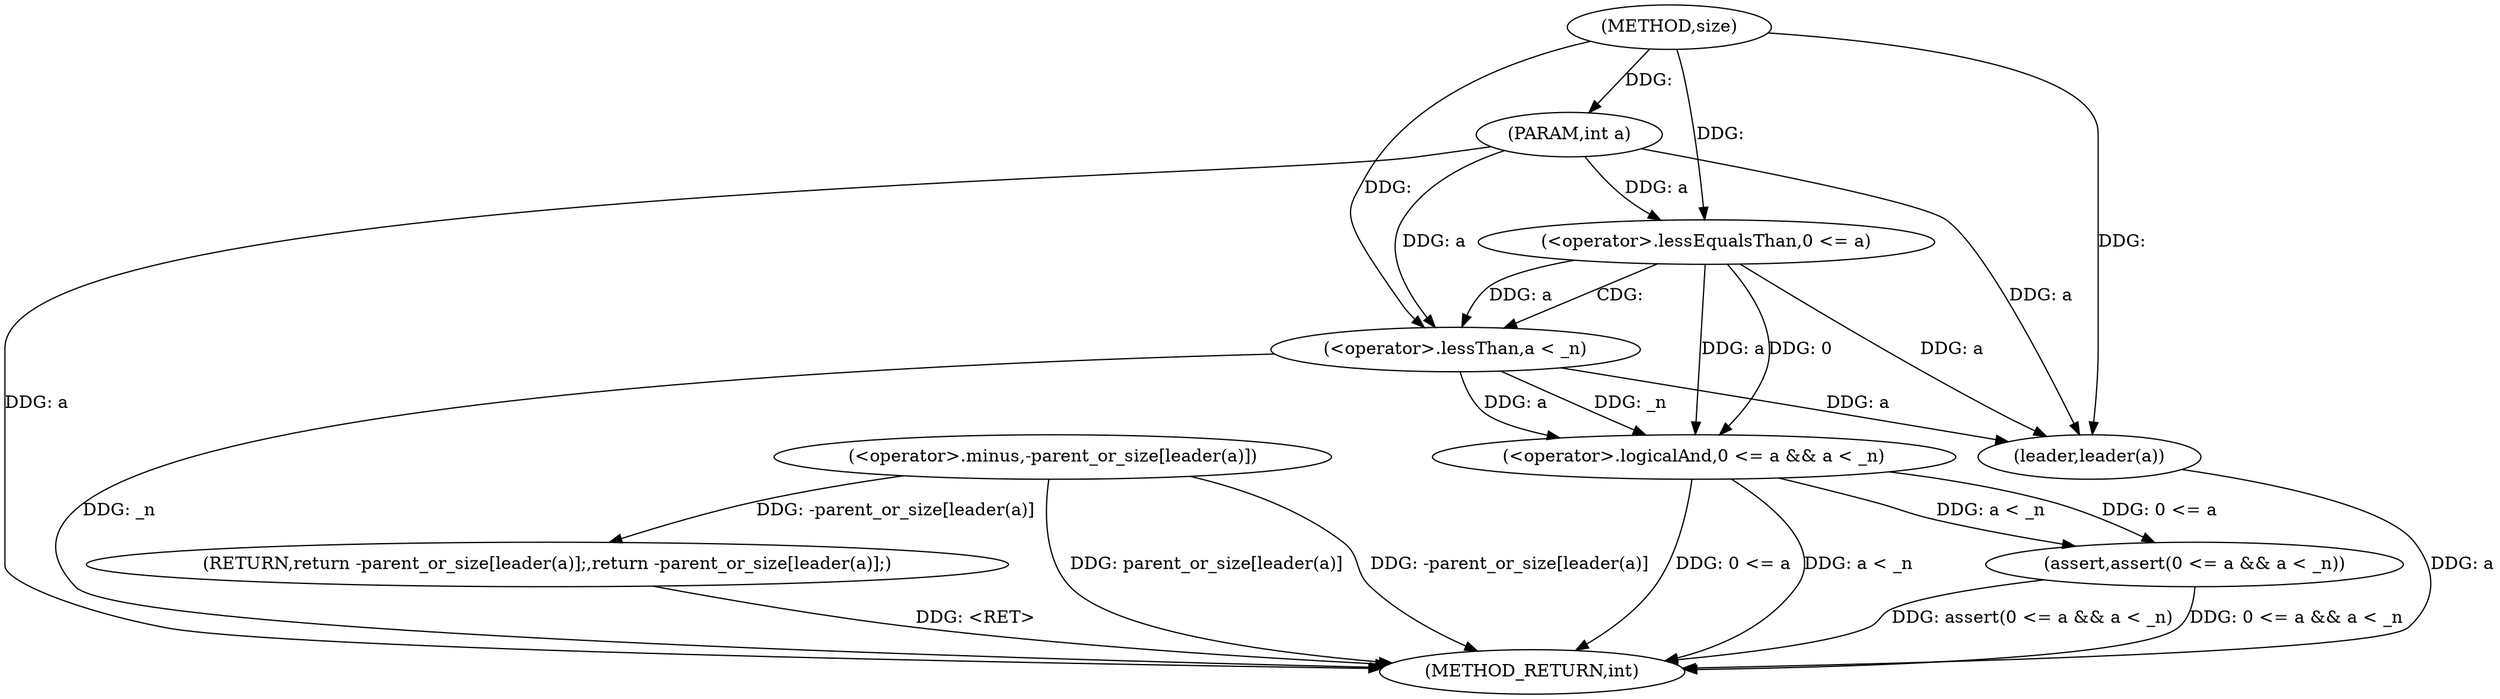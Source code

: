 digraph "size" {  
"1002961" [label = "(METHOD,size)" ]
"1002978" [label = "(METHOD_RETURN,int)" ]
"1002962" [label = "(PARAM,int a)" ]
"1002964" [label = "(assert,assert(0 <= a && a < _n))" ]
"1002972" [label = "(RETURN,return -parent_or_size[leader(a)];,return -parent_or_size[leader(a)];)" ]
"1002973" [label = "(<operator>.minus,-parent_or_size[leader(a)])" ]
"1002965" [label = "(<operator>.logicalAnd,0 <= a && a < _n)" ]
"1002966" [label = "(<operator>.lessEqualsThan,0 <= a)" ]
"1002969" [label = "(<operator>.lessThan,a < _n)" ]
"1002976" [label = "(leader,leader(a))" ]
  "1002962" -> "1002978"  [ label = "DDG: a"] 
  "1002965" -> "1002978"  [ label = "DDG: 0 <= a"] 
  "1002965" -> "1002978"  [ label = "DDG: a < _n"] 
  "1002964" -> "1002978"  [ label = "DDG: 0 <= a && a < _n"] 
  "1002964" -> "1002978"  [ label = "DDG: assert(0 <= a && a < _n)"] 
  "1002976" -> "1002978"  [ label = "DDG: a"] 
  "1002973" -> "1002978"  [ label = "DDG: parent_or_size[leader(a)]"] 
  "1002973" -> "1002978"  [ label = "DDG: -parent_or_size[leader(a)]"] 
  "1002972" -> "1002978"  [ label = "DDG: <RET>"] 
  "1002969" -> "1002978"  [ label = "DDG: _n"] 
  "1002961" -> "1002962"  [ label = "DDG: "] 
  "1002973" -> "1002972"  [ label = "DDG: -parent_or_size[leader(a)]"] 
  "1002965" -> "1002964"  [ label = "DDG: 0 <= a"] 
  "1002965" -> "1002964"  [ label = "DDG: a < _n"] 
  "1002966" -> "1002965"  [ label = "DDG: a"] 
  "1002966" -> "1002965"  [ label = "DDG: 0"] 
  "1002969" -> "1002965"  [ label = "DDG: _n"] 
  "1002969" -> "1002965"  [ label = "DDG: a"] 
  "1002961" -> "1002966"  [ label = "DDG: "] 
  "1002962" -> "1002966"  [ label = "DDG: a"] 
  "1002966" -> "1002969"  [ label = "DDG: a"] 
  "1002962" -> "1002969"  [ label = "DDG: a"] 
  "1002961" -> "1002969"  [ label = "DDG: "] 
  "1002966" -> "1002976"  [ label = "DDG: a"] 
  "1002969" -> "1002976"  [ label = "DDG: a"] 
  "1002962" -> "1002976"  [ label = "DDG: a"] 
  "1002961" -> "1002976"  [ label = "DDG: "] 
  "1002966" -> "1002969"  [ label = "CDG: "] 
}
